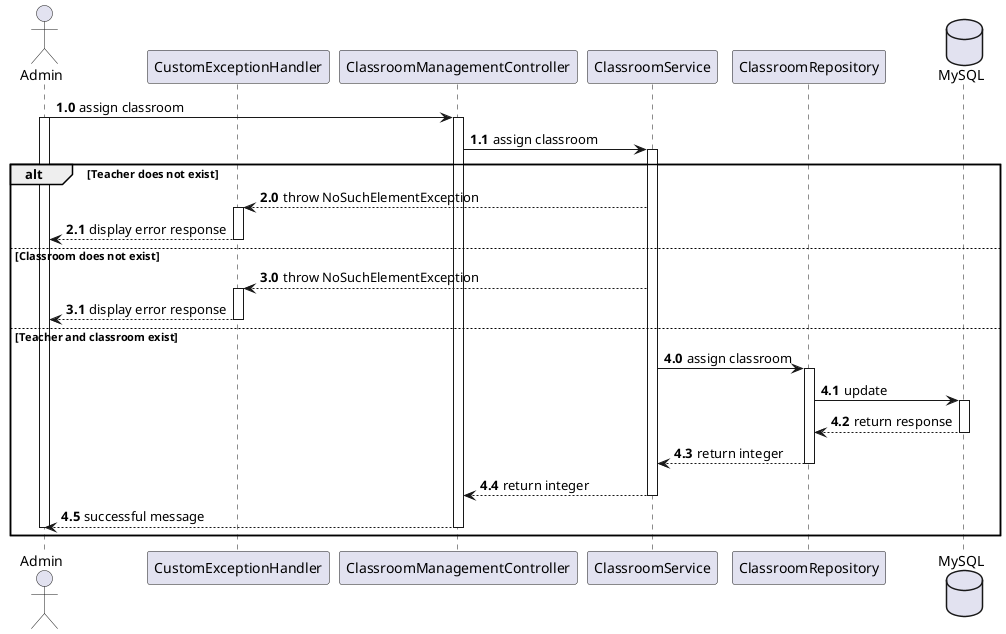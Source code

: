 @startuml
Actor Admin
participant CustomExceptionHandler
participant ClassroomManagementController
participant ClassroomService
participant ClassroomRepository
database MySQL

autonumber 1.0
Admin -> ClassroomManagementController: assign classroom
activate Admin
activate ClassroomManagementController
ClassroomManagementController -> ClassroomService: assign classroom

activate ClassroomService
autonumber 2.0
alt Teacher does not exist
    ClassroomService --> CustomExceptionHandler: throw NoSuchElementException
    activate CustomExceptionHandler
    CustomExceptionHandler --> Admin: display error response
    deactivate CustomExceptionHandler
autonumber 3.0
else Classroom does not exist
    ClassroomService --> CustomExceptionHandler: throw NoSuchElementException
    activate CustomExceptionHandler
    CustomExceptionHandler --> Admin: display error response
    deactivate CustomExceptionHandler
autonumber 4.0
else Teacher and classroom exist
    ClassroomService -> ClassroomRepository: assign classroom

    activate ClassroomRepository
    ClassroomRepository -> MySQL: update
    activate MySQL
    MySQL --> ClassroomRepository: return response
    deactivate MySQL
    ClassroomRepository --> ClassroomService: return integer
    deactivate ClassroomRepository
    ClassroomService --> ClassroomManagementController: return integer
    deactivate ClassroomService

    ClassroomManagementController --> Admin: successful message
    deactivate ClassroomManagementController
    deactivate Admin
end


@enduml